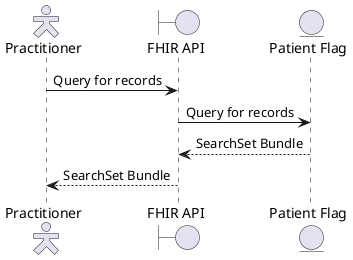 @startuml

skinparam actorStyle hollow

actor        "Practitioner"     as pra
boundary  "FHIR API"         as api
entity       "Patient Flag"     as pfg

pra ->  api : Query for records
api ->  pfg : Query for records
api <-- pfg : SearchSet Bundle
pra <-- api : SearchSet Bundle

@enduml
